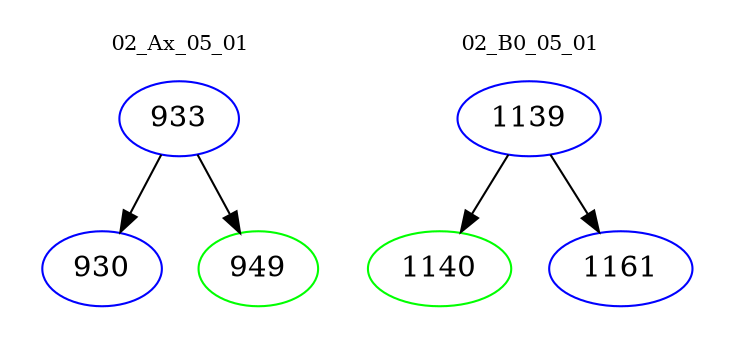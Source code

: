 digraph{
subgraph cluster_0 {
color = white
label = "02_Ax_05_01";
fontsize=10;
T0_933 [label="933", color="blue"]
T0_933 -> T0_930 [color="black"]
T0_930 [label="930", color="blue"]
T0_933 -> T0_949 [color="black"]
T0_949 [label="949", color="green"]
}
subgraph cluster_1 {
color = white
label = "02_B0_05_01";
fontsize=10;
T1_1139 [label="1139", color="blue"]
T1_1139 -> T1_1140 [color="black"]
T1_1140 [label="1140", color="green"]
T1_1139 -> T1_1161 [color="black"]
T1_1161 [label="1161", color="blue"]
}
}
